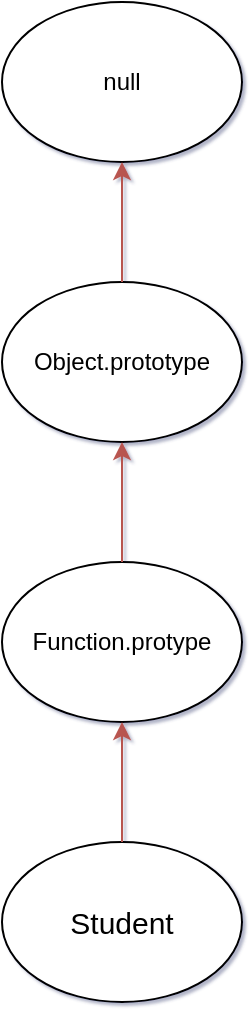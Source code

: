 <mxfile version="12.5.3" type="device"><diagram id="7PdryGIOkSuh-CcVNqA_" name="第 1 页"><mxGraphModel dx="1010" dy="588" grid="0" gridSize="10" guides="1" tooltips="1" connect="1" arrows="1" fold="1" page="1" pageScale="1" pageWidth="1169" pageHeight="1654" math="0" shadow="1"><root><mxCell id="0"/><mxCell id="1" parent="0"/><mxCell id="EY7A1loSjrniNUYuZNky-1" value="&lt;font style=&quot;font-size: 15px&quot;&gt;Student&lt;/font&gt;" style="ellipse;whiteSpace=wrap;html=1;" vertex="1" parent="1"><mxGeometry x="400" y="480" width="120" height="80" as="geometry"/></mxCell><mxCell id="EY7A1loSjrniNUYuZNky-2" value="Function.protype" style="ellipse;whiteSpace=wrap;html=1;" vertex="1" parent="1"><mxGeometry x="400" y="340" width="120" height="80" as="geometry"/></mxCell><mxCell id="EY7A1loSjrniNUYuZNky-3" value="Object.prototype" style="ellipse;whiteSpace=wrap;html=1;" vertex="1" parent="1"><mxGeometry x="400" y="200" width="120" height="80" as="geometry"/></mxCell><mxCell id="EY7A1loSjrniNUYuZNky-4" value="null" style="ellipse;whiteSpace=wrap;html=1;" vertex="1" parent="1"><mxGeometry x="400" y="60" width="120" height="80" as="geometry"/></mxCell><mxCell id="EY7A1loSjrniNUYuZNky-6" value="" style="endArrow=classic;html=1;entryX=0.5;entryY=1;entryDx=0;entryDy=0;fillColor=#f8cecc;strokeColor=#b85450;" edge="1" parent="1" target="EY7A1loSjrniNUYuZNky-2"><mxGeometry width="50" height="50" relative="1" as="geometry"><mxPoint x="460" y="480" as="sourcePoint"/><mxPoint x="510" y="430" as="targetPoint"/></mxGeometry></mxCell><mxCell id="EY7A1loSjrniNUYuZNky-7" value="" style="endArrow=classic;html=1;entryX=0.5;entryY=1;entryDx=0;entryDy=0;fillColor=#f8cecc;strokeColor=#b85450;" edge="1" parent="1" target="EY7A1loSjrniNUYuZNky-3"><mxGeometry width="50" height="50" relative="1" as="geometry"><mxPoint x="460" y="340" as="sourcePoint"/><mxPoint x="510" y="290" as="targetPoint"/></mxGeometry></mxCell><mxCell id="EY7A1loSjrniNUYuZNky-8" value="" style="endArrow=classic;html=1;fillColor=#f8cecc;strokeColor=#b85450;" edge="1" parent="1" target="EY7A1loSjrniNUYuZNky-4"><mxGeometry width="50" height="50" relative="1" as="geometry"><mxPoint x="460" y="200" as="sourcePoint"/><mxPoint x="510" y="150" as="targetPoint"/></mxGeometry></mxCell></root></mxGraphModel></diagram></mxfile>